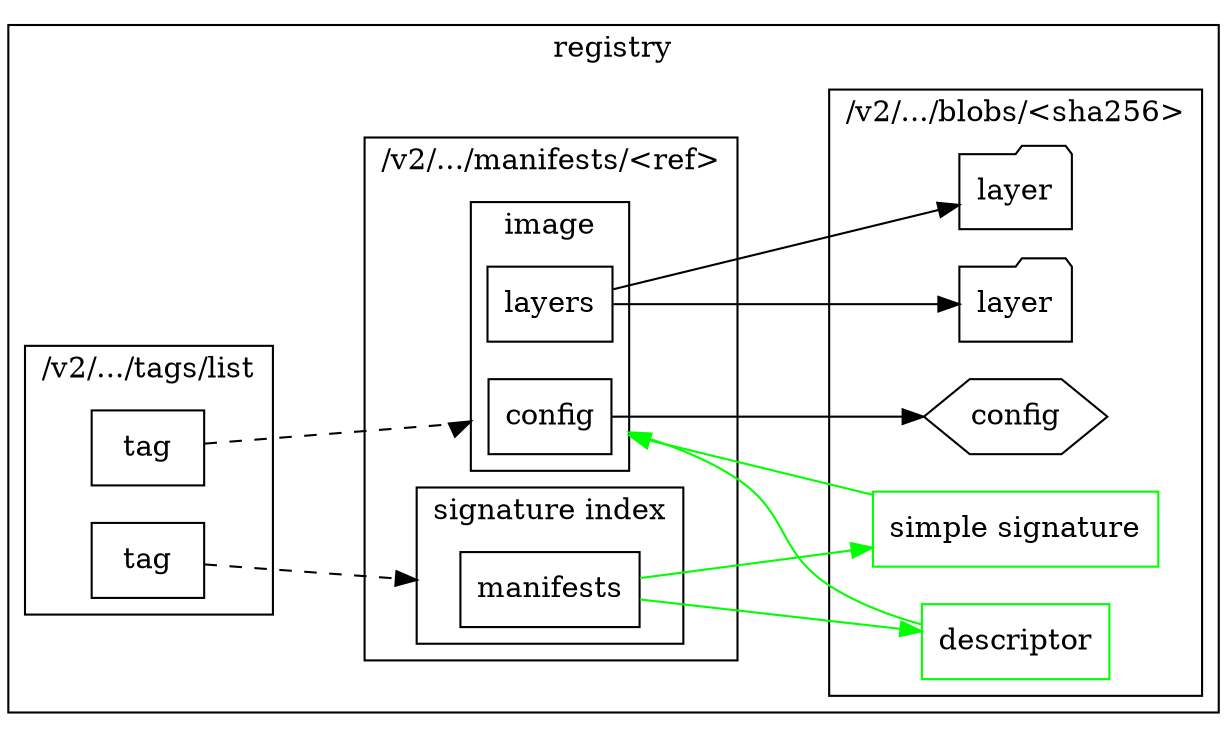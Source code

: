 digraph {
  compound=true;
  rankdir="LR";
  ordering = in;

  subgraph cluster_registry {
    label = "registry";

    subgraph cluster_tags {
      label = "/v2/.../tags/list";

      tag [label="tag", shape="rect"];
      tag2 [label="tag", shape="rect"];
    }

    subgraph cluster_manifests {
      label = "/v2/.../manifests/<ref>";

      subgraph cluster_image {
        label = "image";

        mconfig [label="config", shape="rect"];
        layers [label="layers", shape="rect"];
      }

      subgraph cluster_index {
        label = "signature index";

        imanifest [label="manifests", shape="rect"];
      }
    }

    subgraph cluster_blobs {
      label = "/v2/.../blobs/<sha256>";

      bconfig [label="config", shape="hexagon"];

      l1 [label="layer", shape="folder"];
      l2 [label="layer", shape="folder"];
      desc1 [label="descriptor", shape="rect", color="green"];
      desc2 [label="simple signature", shape="rect", color="green"];
    }

    layers -> l1;
    layers -> l2;

    mconfig -> bconfig;
    
    imanifest -> desc1 [color="green"];
    imanifest -> desc2 [color="green"];
    
    desc1 -> mconfig [lhead=cluster_image, color="green"];
    desc2 -> mconfig [lhead=cluster_image, color="green"];

    tag -> mconfig [style="dashed", lhead=cluster_image];
    tag2 -> imanifest [style="dashed", lhead=cluster_index];
  }
}
